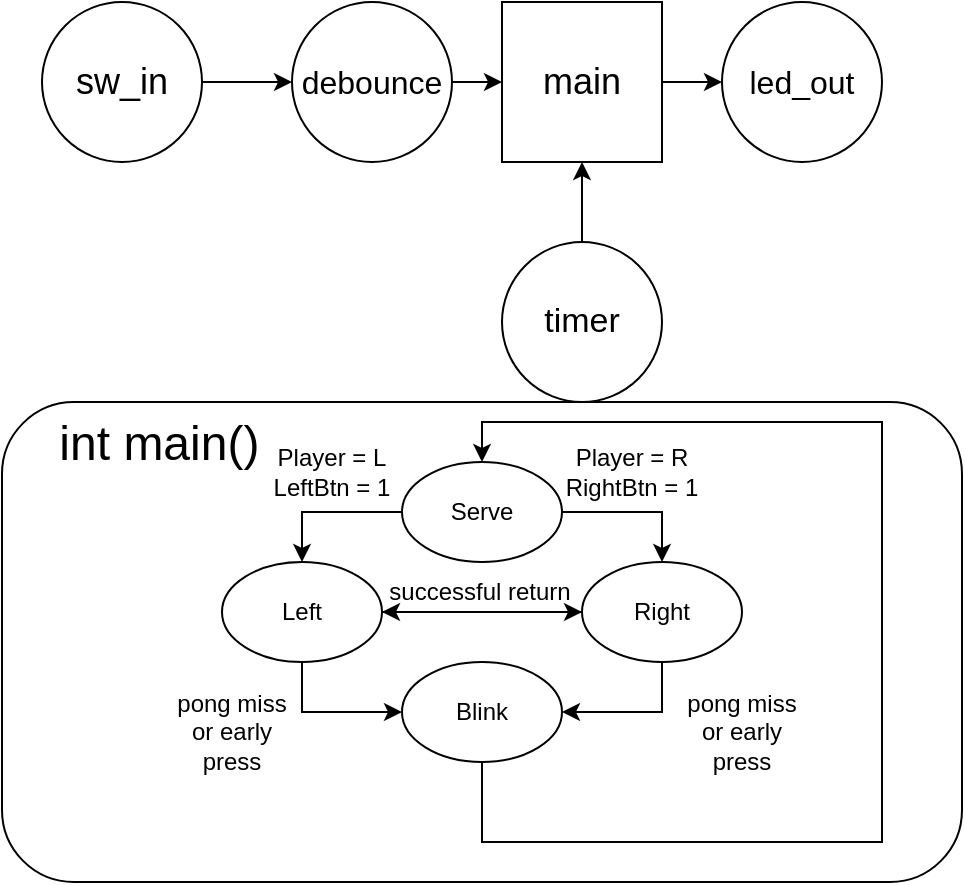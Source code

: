 <mxfile version="24.7.13">
  <diagram id="kgpKYQtTHZ0yAKxKKP6v" name="Page-1">
    <mxGraphModel dx="993" dy="437" grid="1" gridSize="10" guides="1" tooltips="1" connect="1" arrows="1" fold="1" page="1" pageScale="1" pageWidth="850" pageHeight="1100" background="none" math="0" shadow="0">
      <root>
        <mxCell id="0" />
        <mxCell id="1" parent="0" />
        <mxCell id="5EqQxmMzLvqixHC443I8-2" style="edgeStyle=orthogonalEdgeStyle;rounded=0;orthogonalLoop=1;jettySize=auto;html=1;" edge="1" parent="1" source="5EqQxmMzLvqixHC443I8-1" target="5EqQxmMzLvqixHC443I8-3">
          <mxGeometry relative="1" as="geometry">
            <mxPoint x="430" y="150" as="targetPoint" />
          </mxGeometry>
        </mxCell>
        <mxCell id="5EqQxmMzLvqixHC443I8-1" value="&lt;font style=&quot;font-size: 18px;&quot;&gt;sw_in&lt;/font&gt;" style="ellipse;whiteSpace=wrap;html=1;aspect=fixed;" vertex="1" parent="1">
          <mxGeometry x="260" y="110" width="80" height="80" as="geometry" />
        </mxCell>
        <mxCell id="5EqQxmMzLvqixHC443I8-4" style="edgeStyle=orthogonalEdgeStyle;rounded=0;orthogonalLoop=1;jettySize=auto;html=1;" edge="1" parent="1" source="5EqQxmMzLvqixHC443I8-3">
          <mxGeometry relative="1" as="geometry">
            <mxPoint x="490" y="150" as="targetPoint" />
          </mxGeometry>
        </mxCell>
        <mxCell id="5EqQxmMzLvqixHC443I8-3" value="&lt;font style=&quot;font-size: 16px;&quot;&gt;debounce&lt;/font&gt;" style="ellipse;whiteSpace=wrap;html=1;aspect=fixed;" vertex="1" parent="1">
          <mxGeometry x="385" y="110" width="80" height="80" as="geometry" />
        </mxCell>
        <mxCell id="5EqQxmMzLvqixHC443I8-7" style="edgeStyle=orthogonalEdgeStyle;rounded=0;orthogonalLoop=1;jettySize=auto;html=1;" edge="1" parent="1" source="5EqQxmMzLvqixHC443I8-6" target="5EqQxmMzLvqixHC443I8-9">
          <mxGeometry relative="1" as="geometry">
            <mxPoint x="630" y="150" as="targetPoint" />
          </mxGeometry>
        </mxCell>
        <mxCell id="5EqQxmMzLvqixHC443I8-6" value="&lt;font style=&quot;font-size: 18px;&quot;&gt;main&lt;/font&gt;" style="whiteSpace=wrap;html=1;aspect=fixed;" vertex="1" parent="1">
          <mxGeometry x="490" y="110" width="80" height="80" as="geometry" />
        </mxCell>
        <mxCell id="5EqQxmMzLvqixHC443I8-9" value="&lt;font style=&quot;font-size: 16px;&quot;&gt;led_out&lt;/font&gt;" style="ellipse;whiteSpace=wrap;html=1;" vertex="1" parent="1">
          <mxGeometry x="600" y="110" width="80" height="80" as="geometry" />
        </mxCell>
        <mxCell id="5EqQxmMzLvqixHC443I8-14" style="edgeStyle=orthogonalEdgeStyle;rounded=0;orthogonalLoop=1;jettySize=auto;html=1;entryX=0.5;entryY=1;entryDx=0;entryDy=0;" edge="1" parent="1" source="5EqQxmMzLvqixHC443I8-12" target="5EqQxmMzLvqixHC443I8-6">
          <mxGeometry relative="1" as="geometry" />
        </mxCell>
        <mxCell id="5EqQxmMzLvqixHC443I8-12" value="&lt;font style=&quot;font-size: 17px;&quot;&gt;timer&lt;/font&gt;" style="ellipse;whiteSpace=wrap;html=1;aspect=fixed;" vertex="1" parent="1">
          <mxGeometry x="490" y="230" width="80" height="80" as="geometry" />
        </mxCell>
        <mxCell id="5EqQxmMzLvqixHC443I8-16" value="&lt;font style=&quot;font-size: 24px;&quot;&gt;&amp;nbsp; &amp;nbsp; int main()&lt;/font&gt;" style="rounded=1;whiteSpace=wrap;html=1;align=left;verticalAlign=top;" vertex="1" parent="1">
          <mxGeometry x="240" y="310" width="480" height="240" as="geometry" />
        </mxCell>
        <mxCell id="5EqQxmMzLvqixHC443I8-25" style="edgeStyle=orthogonalEdgeStyle;rounded=0;orthogonalLoop=1;jettySize=auto;html=1;entryX=0.5;entryY=0;entryDx=0;entryDy=0;" edge="1" parent="1" source="5EqQxmMzLvqixHC443I8-18" target="5EqQxmMzLvqixHC443I8-19">
          <mxGeometry relative="1" as="geometry" />
        </mxCell>
        <mxCell id="5EqQxmMzLvqixHC443I8-26" style="edgeStyle=orthogonalEdgeStyle;rounded=0;orthogonalLoop=1;jettySize=auto;html=1;entryX=0.5;entryY=0;entryDx=0;entryDy=0;" edge="1" parent="1" source="5EqQxmMzLvqixHC443I8-18" target="5EqQxmMzLvqixHC443I8-21">
          <mxGeometry relative="1" as="geometry" />
        </mxCell>
        <mxCell id="5EqQxmMzLvqixHC443I8-18" value="Serve" style="ellipse;whiteSpace=wrap;html=1;" vertex="1" parent="1">
          <mxGeometry x="440" y="340" width="80" height="50" as="geometry" />
        </mxCell>
        <mxCell id="5EqQxmMzLvqixHC443I8-27" style="edgeStyle=orthogonalEdgeStyle;rounded=0;orthogonalLoop=1;jettySize=auto;html=1;entryX=0;entryY=0.5;entryDx=0;entryDy=0;" edge="1" parent="1" source="5EqQxmMzLvqixHC443I8-19" target="5EqQxmMzLvqixHC443I8-21">
          <mxGeometry relative="1" as="geometry" />
        </mxCell>
        <mxCell id="5EqQxmMzLvqixHC443I8-34" style="edgeStyle=orthogonalEdgeStyle;rounded=0;orthogonalLoop=1;jettySize=auto;html=1;exitX=0.5;exitY=1;exitDx=0;exitDy=0;entryX=0;entryY=0.5;entryDx=0;entryDy=0;" edge="1" parent="1" source="5EqQxmMzLvqixHC443I8-19" target="5EqQxmMzLvqixHC443I8-20">
          <mxGeometry relative="1" as="geometry" />
        </mxCell>
        <mxCell id="5EqQxmMzLvqixHC443I8-19" value="Left" style="ellipse;whiteSpace=wrap;html=1;" vertex="1" parent="1">
          <mxGeometry x="350" y="390" width="80" height="50" as="geometry" />
        </mxCell>
        <mxCell id="5EqQxmMzLvqixHC443I8-48" style="edgeStyle=orthogonalEdgeStyle;rounded=0;orthogonalLoop=1;jettySize=auto;html=1;exitX=0.5;exitY=1;exitDx=0;exitDy=0;entryX=0.5;entryY=0;entryDx=0;entryDy=0;" edge="1" parent="1" source="5EqQxmMzLvqixHC443I8-20" target="5EqQxmMzLvqixHC443I8-18">
          <mxGeometry relative="1" as="geometry">
            <mxPoint x="650" y="480" as="sourcePoint" />
            <mxPoint x="650" y="330" as="targetPoint" />
            <Array as="points">
              <mxPoint x="480" y="530" />
              <mxPoint x="680" y="530" />
              <mxPoint x="680" y="320" />
              <mxPoint x="480" y="320" />
            </Array>
          </mxGeometry>
        </mxCell>
        <mxCell id="5EqQxmMzLvqixHC443I8-20" value="Blink" style="ellipse;whiteSpace=wrap;html=1;" vertex="1" parent="1">
          <mxGeometry x="440" y="440" width="80" height="50" as="geometry" />
        </mxCell>
        <mxCell id="5EqQxmMzLvqixHC443I8-35" style="edgeStyle=orthogonalEdgeStyle;rounded=0;orthogonalLoop=1;jettySize=auto;html=1;exitX=0.5;exitY=1;exitDx=0;exitDy=0;entryX=1;entryY=0.5;entryDx=0;entryDy=0;" edge="1" parent="1" source="5EqQxmMzLvqixHC443I8-21" target="5EqQxmMzLvqixHC443I8-20">
          <mxGeometry relative="1" as="geometry" />
        </mxCell>
        <mxCell id="5EqQxmMzLvqixHC443I8-42" style="edgeStyle=orthogonalEdgeStyle;rounded=0;orthogonalLoop=1;jettySize=auto;html=1;exitX=0;exitY=0.5;exitDx=0;exitDy=0;entryX=1;entryY=0.5;entryDx=0;entryDy=0;" edge="1" parent="1" source="5EqQxmMzLvqixHC443I8-21" target="5EqQxmMzLvqixHC443I8-19">
          <mxGeometry relative="1" as="geometry" />
        </mxCell>
        <mxCell id="5EqQxmMzLvqixHC443I8-21" value="Right" style="ellipse;whiteSpace=wrap;html=1;" vertex="1" parent="1">
          <mxGeometry x="530" y="390" width="80" height="50" as="geometry" />
        </mxCell>
        <mxCell id="5EqQxmMzLvqixHC443I8-36" value="successful return" style="text;html=1;align=center;verticalAlign=middle;whiteSpace=wrap;rounded=0;" vertex="1" parent="1">
          <mxGeometry x="424" y="390" width="110" height="30" as="geometry" />
        </mxCell>
        <mxCell id="5EqQxmMzLvqixHC443I8-39" value="Player = L&lt;div&gt;LeftBtn = 1&lt;/div&gt;" style="text;html=1;align=center;verticalAlign=middle;whiteSpace=wrap;rounded=0;" vertex="1" parent="1">
          <mxGeometry x="370" y="330" width="70" height="30" as="geometry" />
        </mxCell>
        <mxCell id="5EqQxmMzLvqixHC443I8-44" value="pong miss or early press" style="text;html=1;align=center;verticalAlign=middle;whiteSpace=wrap;rounded=0;" vertex="1" parent="1">
          <mxGeometry x="325" y="460" width="60" height="30" as="geometry" />
        </mxCell>
        <mxCell id="5EqQxmMzLvqixHC443I8-45" value="pong miss or early press" style="text;html=1;align=center;verticalAlign=middle;whiteSpace=wrap;rounded=0;" vertex="1" parent="1">
          <mxGeometry x="580" y="460" width="60" height="30" as="geometry" />
        </mxCell>
        <mxCell id="5EqQxmMzLvqixHC443I8-46" value="Player = R&lt;div&gt;RightBtn = 1&lt;/div&gt;" style="text;html=1;align=center;verticalAlign=middle;whiteSpace=wrap;rounded=0;" vertex="1" parent="1">
          <mxGeometry x="520" y="330" width="70" height="30" as="geometry" />
        </mxCell>
      </root>
    </mxGraphModel>
  </diagram>
</mxfile>
